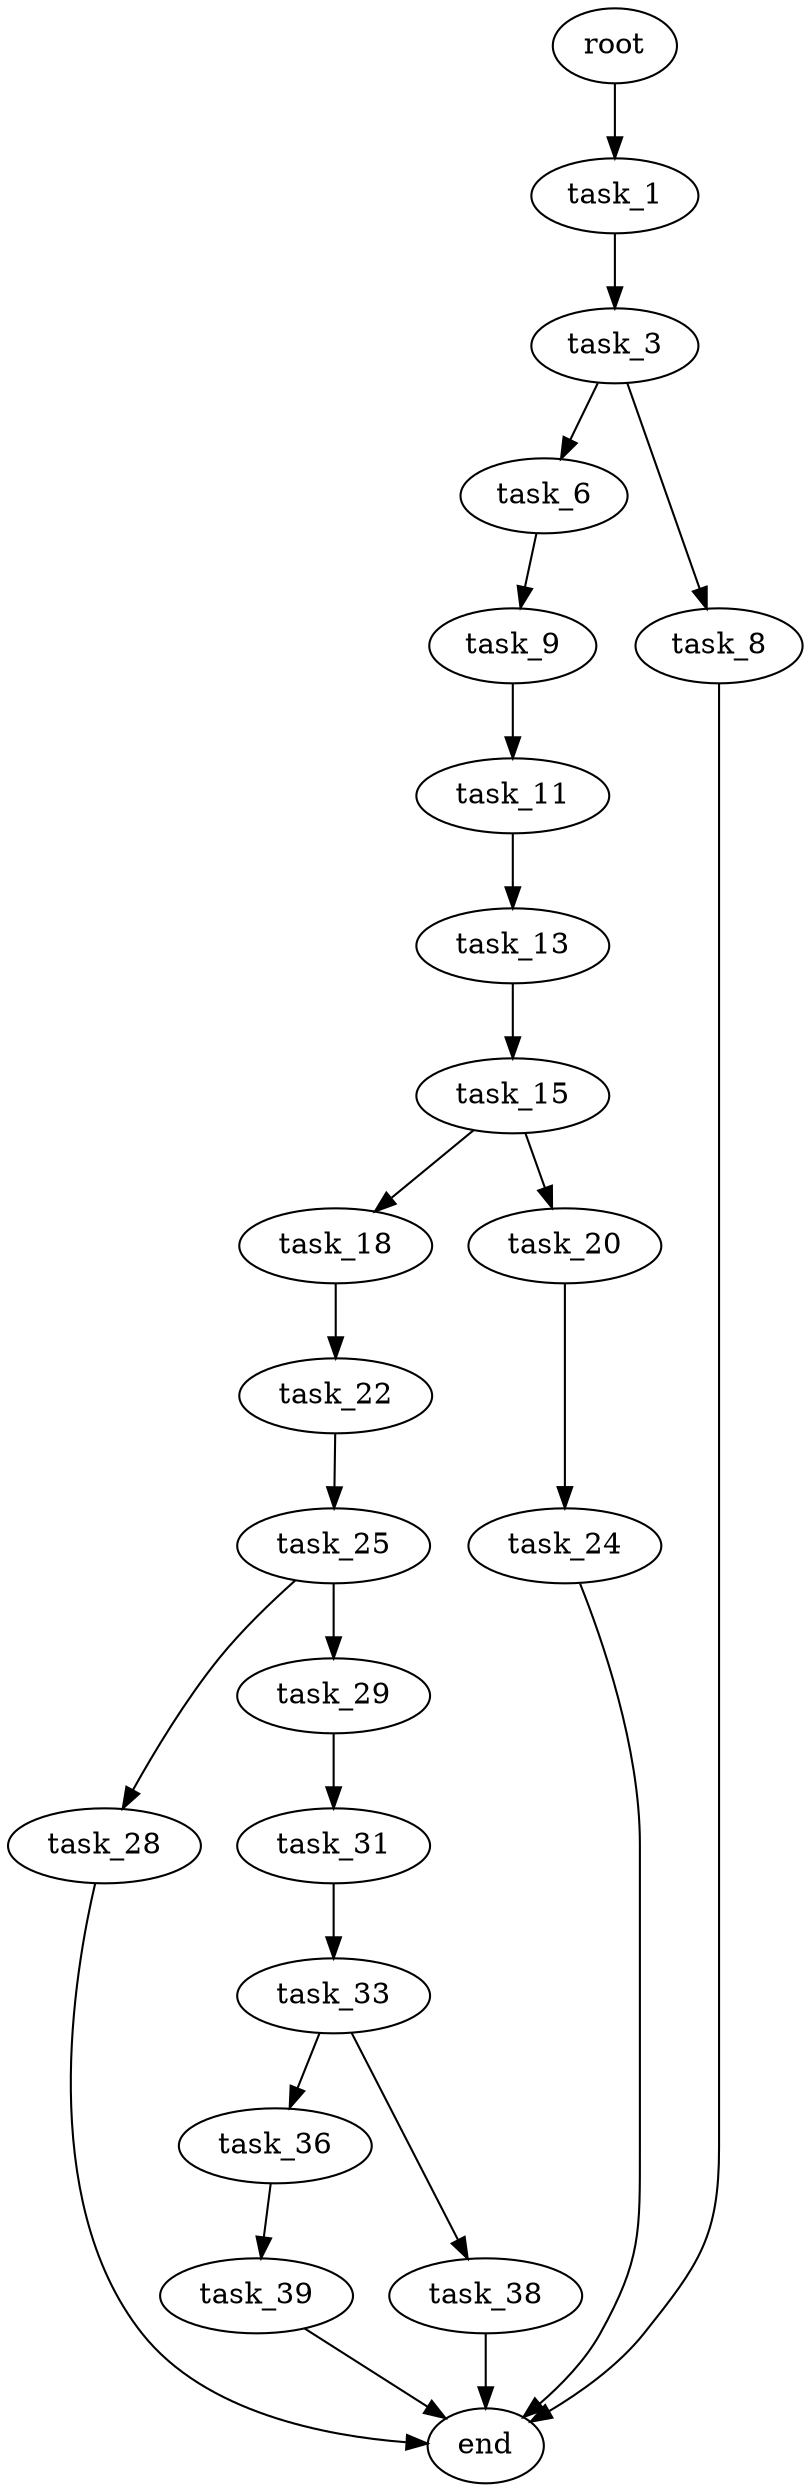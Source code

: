 digraph G {
  root [size="0.000000"];
  task_1 [size="831550455039.000000"];
  task_3 [size="2768195726.000000"];
  task_6 [size="134217728000.000000"];
  task_8 [size="18945390307.000000"];
  task_9 [size="797519950885.000000"];
  task_11 [size="516176354806.000000"];
  task_13 [size="549755813888.000000"];
  task_15 [size="205397779759.000000"];
  task_18 [size="34431045637.000000"];
  task_20 [size="24409497649.000000"];
  task_22 [size="782757789696.000000"];
  task_24 [size="28991029248.000000"];
  task_25 [size="661323745847.000000"];
  task_28 [size="124721814381.000000"];
  task_29 [size="4498632766.000000"];
  task_31 [size="231928233984.000000"];
  task_33 [size="782757789696.000000"];
  task_36 [size="782757789696.000000"];
  task_38 [size="68719476736.000000"];
  task_39 [size="38092552267.000000"];
  end [size="0.000000"];

  root -> task_1 [size="1.000000"];
  task_1 -> task_3 [size="679477248.000000"];
  task_3 -> task_6 [size="75497472.000000"];
  task_3 -> task_8 [size="75497472.000000"];
  task_6 -> task_9 [size="209715200.000000"];
  task_8 -> end [size="1.000000"];
  task_9 -> task_11 [size="838860800.000000"];
  task_11 -> task_13 [size="536870912.000000"];
  task_13 -> task_15 [size="536870912.000000"];
  task_15 -> task_18 [size="301989888.000000"];
  task_15 -> task_20 [size="301989888.000000"];
  task_18 -> task_22 [size="75497472.000000"];
  task_20 -> task_24 [size="411041792.000000"];
  task_22 -> task_25 [size="679477248.000000"];
  task_24 -> end [size="1.000000"];
  task_25 -> task_28 [size="536870912.000000"];
  task_25 -> task_29 [size="536870912.000000"];
  task_28 -> end [size="1.000000"];
  task_29 -> task_31 [size="134217728.000000"];
  task_31 -> task_33 [size="301989888.000000"];
  task_33 -> task_36 [size="679477248.000000"];
  task_33 -> task_38 [size="679477248.000000"];
  task_36 -> task_39 [size="679477248.000000"];
  task_38 -> end [size="1.000000"];
  task_39 -> end [size="1.000000"];
}

